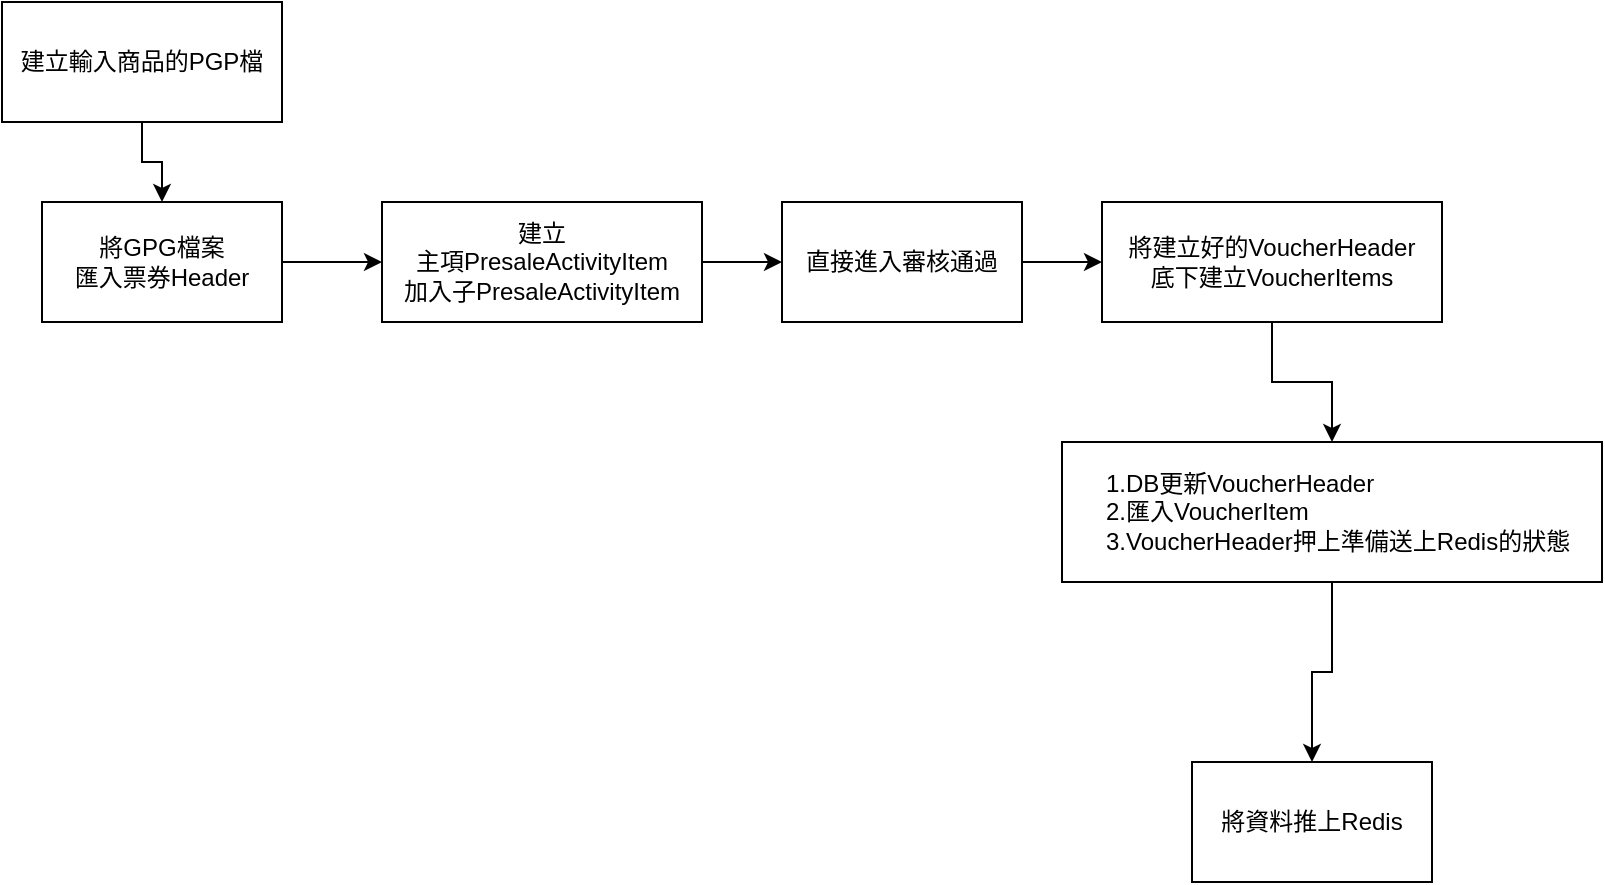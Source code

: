 <mxfile version="13.5.1" type="device" pages="4"><diagram id="1SzaX9nIBjuBnuyvA3y3" name="隨時取活動商品產生"><mxGraphModel dx="1042" dy="567" grid="1" gridSize="10" guides="1" tooltips="1" connect="1" arrows="1" fold="1" page="1" pageScale="1" pageWidth="827" pageHeight="1169" math="0" shadow="0"><root><mxCell id="0"/><mxCell id="1" parent="0"/><mxCell id="Ze1GKvp-nIOk2IPaRzOg-9" style="edgeStyle=orthogonalEdgeStyle;rounded=0;orthogonalLoop=1;jettySize=auto;html=1;exitX=1;exitY=0.5;exitDx=0;exitDy=0;entryX=0;entryY=0.5;entryDx=0;entryDy=0;" edge="1" parent="1" source="Ze1GKvp-nIOk2IPaRzOg-1" target="Ze1GKvp-nIOk2IPaRzOg-2"><mxGeometry relative="1" as="geometry"/></mxCell><mxCell id="Ze1GKvp-nIOk2IPaRzOg-1" value="將GPG檔案&lt;br&gt;匯入票券Header" style="rounded=0;whiteSpace=wrap;html=1;" vertex="1" parent="1"><mxGeometry x="34" y="210" width="120" height="60" as="geometry"/></mxCell><mxCell id="Ze1GKvp-nIOk2IPaRzOg-10" style="edgeStyle=orthogonalEdgeStyle;rounded=0;orthogonalLoop=1;jettySize=auto;html=1;exitX=1;exitY=0.5;exitDx=0;exitDy=0;entryX=0;entryY=0.5;entryDx=0;entryDy=0;" edge="1" parent="1" source="Ze1GKvp-nIOk2IPaRzOg-2" target="Ze1GKvp-nIOk2IPaRzOg-4"><mxGeometry relative="1" as="geometry"/></mxCell><mxCell id="Ze1GKvp-nIOk2IPaRzOg-2" value="建立&lt;br&gt;主項PresaleActivityItem&lt;br&gt;加入子PresaleActivityItem" style="rounded=0;whiteSpace=wrap;html=1;" vertex="1" parent="1"><mxGeometry x="204" y="210" width="160" height="60" as="geometry"/></mxCell><mxCell id="Ze1GKvp-nIOk2IPaRzOg-11" style="edgeStyle=orthogonalEdgeStyle;rounded=0;orthogonalLoop=1;jettySize=auto;html=1;exitX=1;exitY=0.5;exitDx=0;exitDy=0;entryX=0;entryY=0.5;entryDx=0;entryDy=0;" edge="1" parent="1" source="Ze1GKvp-nIOk2IPaRzOg-4" target="Ze1GKvp-nIOk2IPaRzOg-6"><mxGeometry relative="1" as="geometry"/></mxCell><mxCell id="Ze1GKvp-nIOk2IPaRzOg-4" value="直接進入審核通過" style="rounded=0;whiteSpace=wrap;html=1;" vertex="1" parent="1"><mxGeometry x="404" y="210" width="120" height="60" as="geometry"/></mxCell><mxCell id="Ze1GKvp-nIOk2IPaRzOg-17" style="edgeStyle=orthogonalEdgeStyle;rounded=0;orthogonalLoop=1;jettySize=auto;html=1;" edge="1" parent="1" source="Ze1GKvp-nIOk2IPaRzOg-5" target="Ze1GKvp-nIOk2IPaRzOg-1"><mxGeometry relative="1" as="geometry"/></mxCell><mxCell id="Ze1GKvp-nIOk2IPaRzOg-5" value="建立輸入商品的PGP檔" style="rounded=0;whiteSpace=wrap;html=1;" vertex="1" parent="1"><mxGeometry x="14" y="110" width="140" height="60" as="geometry"/></mxCell><mxCell id="Ze1GKvp-nIOk2IPaRzOg-15" style="edgeStyle=orthogonalEdgeStyle;rounded=0;orthogonalLoop=1;jettySize=auto;html=1;" edge="1" parent="1" source="Ze1GKvp-nIOk2IPaRzOg-6" target="Ze1GKvp-nIOk2IPaRzOg-13"><mxGeometry relative="1" as="geometry"/></mxCell><mxCell id="Ze1GKvp-nIOk2IPaRzOg-6" value="將建立好的VoucherHeader&lt;br&gt;底下建立VoucherItems" style="rounded=0;whiteSpace=wrap;html=1;" vertex="1" parent="1"><mxGeometry x="564" y="210" width="170" height="60" as="geometry"/></mxCell><mxCell id="Ze1GKvp-nIOk2IPaRzOg-16" style="edgeStyle=orthogonalEdgeStyle;rounded=0;orthogonalLoop=1;jettySize=auto;html=1;" edge="1" parent="1" source="Ze1GKvp-nIOk2IPaRzOg-13" target="Ze1GKvp-nIOk2IPaRzOg-14"><mxGeometry relative="1" as="geometry"/></mxCell><mxCell id="Ze1GKvp-nIOk2IPaRzOg-13" value="&amp;nbsp; &amp;nbsp; &amp;nbsp; 1.DB更新VoucherHeader&lt;br&gt;&amp;nbsp; &amp;nbsp; &amp;nbsp; 2.匯入VoucherItem&lt;br&gt;&amp;nbsp; &amp;nbsp; &amp;nbsp; 3.VoucherHeader押上準備送上Redis的狀態" style="rounded=0;whiteSpace=wrap;html=1;align=left;" vertex="1" parent="1"><mxGeometry x="544" y="330" width="270" height="70" as="geometry"/></mxCell><mxCell id="Ze1GKvp-nIOk2IPaRzOg-14" value="將資料推上Redis" style="rounded=0;whiteSpace=wrap;html=1;align=center;" vertex="1" parent="1"><mxGeometry x="609" y="490" width="120" height="60" as="geometry"/></mxCell></root></mxGraphModel></diagram><diagram id="AufZudsbRqYAJuP8TmAi" name="線上銷售交易_隨機產生銷售資訊"><mxGraphModel dx="2605" dy="967" grid="1" gridSize="10" guides="1" tooltips="1" connect="1" arrows="1" fold="1" page="1" pageScale="1" pageWidth="827" pageHeight="1169" math="0" shadow="0"><root><mxCell id="xX2Ly42gbP0YR55WBKbz-0"/><mxCell id="xX2Ly42gbP0YR55WBKbz-1" parent="xX2Ly42gbP0YR55WBKbz-0"/><mxCell id="WzC1R6QLhb-AXEtql_RR-9" value="" style="rounded=0;whiteSpace=wrap;html=1;align=left;strokeColor=#ae4132;fillColor=#8A7875;" vertex="1" parent="xX2Ly42gbP0YR55WBKbz-1"><mxGeometry x="200" y="150" width="660" height="800" as="geometry"/></mxCell><mxCell id="B_goJ3hFSn4gIR99nCts-19" value="" style="rounded=0;whiteSpace=wrap;html=1;align=left;verticalAlign=middle;fillColor=#647687;strokeColor=#314354;fontColor=#ffffff;" vertex="1" parent="xX2Ly42gbP0YR55WBKbz-1"><mxGeometry x="-760" y="180" width="930" height="710" as="geometry"/></mxCell><mxCell id="DLPSv3G1vGuhAfxN0anP-1" style="edgeStyle=orthogonalEdgeStyle;rounded=0;orthogonalLoop=1;jettySize=auto;html=1;" edge="1" parent="xX2Ly42gbP0YR55WBKbz-1" source="qQbM68vhzI3b3CKDTT-B-0" target="DLPSv3G1vGuhAfxN0anP-0"><mxGeometry relative="1" as="geometry"><Array as="points"><mxPoint x="-550" y="200"/><mxPoint x="-395" y="200"/></Array></mxGeometry></mxCell><mxCell id="qQbM68vhzI3b3CKDTT-B-0" value="建立&amp;nbsp;ExchangePresaleApiModel&lt;br&gt;" style="rounded=0;whiteSpace=wrap;html=1;align=center;" vertex="1" parent="xX2Ly42gbP0YR55WBKbz-1"><mxGeometry x="-650" y="80" width="200" height="40" as="geometry"/></mxCell><mxCell id="qQbM68vhzI3b3CKDTT-B-1" value="ShoppingCartPaymentFrontApiModel" style="rounded=0;whiteSpace=wrap;html=1;align=center;" vertex="1" parent="xX2Ly42gbP0YR55WBKbz-1"><mxGeometry x="-425" y="50" width="210" height="30" as="geometry"/></mxCell><mxCell id="qQbM68vhzI3b3CKDTT-B-2" value="" style="endArrow=none;html=1;entryX=1;entryY=0.5;entryDx=0;entryDy=0;exitX=0.5;exitY=1;exitDx=0;exitDy=0;" edge="1" parent="xX2Ly42gbP0YR55WBKbz-1" source="qQbM68vhzI3b3CKDTT-B-1" target="qQbM68vhzI3b3CKDTT-B-0"><mxGeometry width="50" height="50" relative="1" as="geometry"><mxPoint x="-300" y="490" as="sourcePoint"/><mxPoint x="-250" y="440" as="targetPoint"/><Array as="points"><mxPoint x="-325" y="100"/></Array></mxGeometry></mxCell><mxCell id="B_goJ3hFSn4gIR99nCts-9" style="edgeStyle=orthogonalEdgeStyle;rounded=0;orthogonalLoop=1;jettySize=auto;html=1;entryX=0.5;entryY=0;entryDx=0;entryDy=0;" edge="1" parent="xX2Ly42gbP0YR55WBKbz-1" source="DLPSv3G1vGuhAfxN0anP-0" target="B_goJ3hFSn4gIR99nCts-2"><mxGeometry relative="1" as="geometry"><Array as="points"><mxPoint x="-394" y="400"/><mxPoint x="-520" y="400"/></Array></mxGeometry></mxCell><mxCell id="DLPSv3G1vGuhAfxN0anP-0" value="&lt;ol&gt;&lt;li&gt;&lt;span&gt;CreateShoppingCart =&amp;gt;&lt;/span&gt;&lt;/li&gt;&lt;ul&gt;&lt;li&gt;&lt;span&gt;ShoppingCart 建立&lt;/span&gt;&lt;/li&gt;&lt;li&gt;&lt;span&gt;ShoppingCart 底下取得ActivityItem寫入 PresaleTrade 建立&lt;/span&gt;&lt;/li&gt;&lt;/ul&gt;&lt;li&gt;&lt;span&gt;BookingShoppingCart =&amp;gt;&lt;/span&gt;&lt;/li&gt;&lt;ul&gt;&lt;li&gt;&lt;span&gt;BookingTrade =&amp;gt; 再Redis上預約Trade&lt;/span&gt;&lt;/li&gt;&lt;li&gt;&lt;strike&gt;&lt;span&gt;BatchRollBackBookingVouchers =&amp;gt; 預約成功後，扣除相對應的庫存數量&lt;/span&gt;&amp;nbsp;&amp;nbsp;&lt;/strike&gt;&lt;/li&gt;&lt;/ul&gt;&lt;/ol&gt;" style="rounded=0;whiteSpace=wrap;html=1;align=left;" vertex="1" parent="xX2Ly42gbP0YR55WBKbz-1"><mxGeometry x="-650" y="250" width="510" height="120" as="geometry"/></mxCell><mxCell id="B_goJ3hFSn4gIR99nCts-2" value="點數類型&lt;br&gt;PointType.OpenPoint" style="rhombus;whiteSpace=wrap;html=1;align=center;" vertex="1" parent="xX2Ly42gbP0YR55WBKbz-1"><mxGeometry x="-620" y="460" width="200" height="80" as="geometry"/></mxCell><mxCell id="WzC1R6QLhb-AXEtql_RR-22" style="edgeStyle=orthogonalEdgeStyle;rounded=0;orthogonalLoop=1;jettySize=auto;html=1;strokeWidth=1;fontColor=#F6FF78;" edge="1" parent="xX2Ly42gbP0YR55WBKbz-1" source="B_goJ3hFSn4gIR99nCts-3" target="B_goJ3hFSn4gIR99nCts-13"><mxGeometry relative="1" as="geometry"><Array as="points"><mxPoint x="-391" y="920"/><mxPoint x="-125" y="920"/></Array></mxGeometry></mxCell><mxCell id="B_goJ3hFSn4gIR99nCts-3" value="&lt;font color=&quot;#ff8000&quot;&gt;&lt;b&gt;&lt;u&gt;&lt;span&gt;&amp;nbsp; &amp;nbsp; 純點支付&lt;/span&gt;&lt;br&gt;&lt;/u&gt;&lt;/b&gt;&lt;/font&gt;&lt;ol&gt;&lt;li&gt;&lt;span&gt;BookingPoint =&amp;gt;&amp;nbsp;純點_建立線上支付訂單&amp;nbsp;&amp;nbsp;&lt;/span&gt;&lt;/li&gt;&lt;/ol&gt;&lt;ul&gt;&lt;ul&gt;&lt;li&gt;&lt;span&gt;DeductPoint&lt;/span&gt;&lt;span&gt;往OLTP通知扣點&lt;/span&gt;&lt;/li&gt;&lt;li&gt;&lt;span&gt;WriteToRedis寫入shoppingCartHeader&lt;br&gt;&lt;/span&gt;&lt;/li&gt;&lt;li&gt;CalculateShowStock =&amp;gt; 扣除顯示用庫存量&lt;/li&gt;&lt;/ul&gt;&lt;/ul&gt;&lt;b&gt;&lt;u&gt;&lt;font color=&quot;#ff8000&quot;&gt;&lt;span&gt;&amp;nbsp; &amp;nbsp; 純點 確認支付&lt;/span&gt;&lt;br&gt;&lt;/font&gt;&lt;/u&gt;&lt;/b&gt;&lt;ol&gt;&lt;li&gt;PresaleCheckoutProcessForPoint =&amp;gt;&amp;nbsp;&lt;/li&gt;&lt;ul&gt;&lt;li&gt;&lt;span&gt;CheckoutShoppingCartForPoint =&amp;gt;&amp;nbsp;&lt;/span&gt;&lt;/li&gt;&lt;ul&gt;&lt;li&gt;&lt;span&gt;SetShoppingCartHeader =&amp;gt; 鎖定Header&lt;/span&gt;&lt;/li&gt;&lt;li&gt;&lt;span&gt;WriteToQueue =&amp;gt; ShoppingCart寫入Queue&lt;/span&gt;&lt;/li&gt;&lt;/ul&gt;&lt;li&gt;CommittedShoppingCart =&amp;gt; 確認入帳寫入Redis&lt;br&gt;&lt;/li&gt;&lt;/ul&gt;&lt;/ol&gt;" style="rounded=0;whiteSpace=wrap;html=1;align=left;" vertex="1" parent="xX2Ly42gbP0YR55WBKbz-1"><mxGeometry x="-623.75" y="640" width="437.5" height="230" as="geometry"/></mxCell><mxCell id="WzC1R6QLhb-AXEtql_RR-19" style="edgeStyle=orthogonalEdgeStyle;rounded=0;orthogonalLoop=1;jettySize=auto;html=1;strokeWidth=1;fontColor=#F6FF78;" edge="1" parent="xX2Ly42gbP0YR55WBKbz-1" source="B_goJ3hFSn4gIR99nCts-4" target="WzC1R6QLhb-AXEtql_RR-18"><mxGeometry relative="1" as="geometry"/></mxCell><mxCell id="B_goJ3hFSn4gIR99nCts-4" value="&lt;font style=&quot;font-size: 12px&quot; color=&quot;#ff8000&quot;&gt;&lt;b&gt;&lt;u&gt;&amp;nbsp; &amp;nbsp; 純金/點抵金支付(先預約交易，等待確認)&lt;br&gt;&lt;/u&gt;&lt;/b&gt;&lt;/font&gt;&lt;ol&gt;&lt;li&gt;BookingPaymentURL =&amp;gt; 通知XXX 回傳結果(GetPaymentUrlResponse)&lt;/li&gt;&lt;ul style=&quot;font-size: 13px&quot;&gt;&lt;li&gt;&lt;span&gt;WriteToRedis =&amp;gt; 寫入交易結果至Redis&lt;/span&gt;&lt;/li&gt;&lt;li&gt;&lt;span&gt;CalculateShowStock =&amp;gt; 扣除顯示用庫存量&lt;/span&gt;&lt;/li&gt;&lt;/ul&gt;&lt;/ol&gt;" style="rounded=0;whiteSpace=wrap;html=1;align=left;" vertex="1" parent="xX2Ly42gbP0YR55WBKbz-1"><mxGeometry x="-320" y="455" width="455" height="90" as="geometry"/></mxCell><mxCell id="WzC1R6QLhb-AXEtql_RR-14" style="edgeStyle=orthogonalEdgeStyle;rounded=0;orthogonalLoop=1;jettySize=auto;html=1;strokeWidth=1;fontColor=#F6FF78;" edge="1" parent="xX2Ly42gbP0YR55WBKbz-1" source="B_goJ3hFSn4gIR99nCts-5" target="B_goJ3hFSn4gIR99nCts-3"><mxGeometry relative="1" as="geometry"/></mxCell><mxCell id="B_goJ3hFSn4gIR99nCts-5" value="Y" style="text;html=1;strokeColor=none;fillColor=none;align=center;verticalAlign=middle;whiteSpace=wrap;rounded=0;" vertex="1" parent="xX2Ly42gbP0YR55WBKbz-1"><mxGeometry x="-535" y="540" width="30" height="20" as="geometry"/></mxCell><mxCell id="WzC1R6QLhb-AXEtql_RR-12" style="edgeStyle=orthogonalEdgeStyle;rounded=0;orthogonalLoop=1;jettySize=auto;html=1;strokeWidth=1;fontColor=#F6FF78;" edge="1" parent="xX2Ly42gbP0YR55WBKbz-1" source="B_goJ3hFSn4gIR99nCts-7" target="B_goJ3hFSn4gIR99nCts-4"><mxGeometry relative="1" as="geometry"/></mxCell><mxCell id="B_goJ3hFSn4gIR99nCts-7" value="N" style="text;html=1;strokeColor=none;fillColor=none;align=center;verticalAlign=middle;whiteSpace=wrap;rounded=0;" vertex="1" parent="xX2Ly42gbP0YR55WBKbz-1"><mxGeometry x="-425" y="485" width="40" height="30" as="geometry"/></mxCell><mxCell id="cqYWd6z-umJb17S2yI9L-18" style="edgeStyle=orthogonalEdgeStyle;rounded=0;orthogonalLoop=1;jettySize=auto;html=1;fontColor=#E6E6E6;" edge="1" parent="xX2Ly42gbP0YR55WBKbz-1" source="B_goJ3hFSn4gIR99nCts-13" target="B_goJ3hFSn4gIR99nCts-15"><mxGeometry relative="1" as="geometry"/></mxCell><mxCell id="B_goJ3hFSn4gIR99nCts-13" value="&lt;div&gt;&amp;nbsp; &amp;nbsp;/// 業務行為陳述如下 :&lt;/div&gt;&lt;div&gt;&amp;nbsp; &amp;nbsp; &amp;nbsp; &amp;nbsp; /// (1). 拉下成功交易資訊。&lt;/div&gt;&lt;div&gt;&amp;nbsp; &amp;nbsp; &amp;nbsp; &amp;nbsp; /// (2). 轉拋帳務Queue。&lt;/div&gt;&lt;div&gt;&amp;nbsp; &amp;nbsp; &amp;nbsp; &amp;nbsp; /// (3). 依據成功交易資訊 , 寫入票冊與票券 , 並刪除Redis上的。&lt;/div&gt;&lt;div&gt;&amp;nbsp; &amp;nbsp; &amp;nbsp; &amp;nbsp; /// (4). 更新會員最終交易時間 (APP上需顯示)。&lt;/div&gt;" style="rounded=0;whiteSpace=wrap;html=1;align=left;" vertex="1" parent="xX2Ly42gbP0YR55WBKbz-1"><mxGeometry x="-310" y="1000" width="370" height="90" as="geometry"/></mxCell><mxCell id="B_goJ3hFSn4gIR99nCts-15" value="&lt;div&gt;&amp;nbsp; &amp;nbsp; &amp;nbsp; &amp;nbsp; /// 業務行為陳述如下 :&lt;/div&gt;&lt;div&gt;&amp;nbsp; &amp;nbsp; &amp;nbsp; &amp;nbsp; /// (1). 拉下成功交易資訊。&lt;/div&gt;&lt;div&gt;&amp;nbsp; &amp;nbsp; &amp;nbsp; &amp;nbsp; /// (2). 依據銷售資訊 , 寫入TABLE&lt;/div&gt;&lt;div&gt;&amp;nbsp; &amp;nbsp; &amp;nbsp; &amp;nbsp; ///&amp;nbsp; &amp;nbsp; &amp;nbsp; -- 新增 ShoppingCart (購物車)&lt;/div&gt;&lt;div&gt;&amp;nbsp; &amp;nbsp; &amp;nbsp; &amp;nbsp; ///&amp;nbsp; &amp;nbsp; &amp;nbsp; -- 新增 PresaleTrade (交易資訊)&lt;/div&gt;&lt;div&gt;&amp;nbsp; &amp;nbsp; &amp;nbsp; &amp;nbsp; ///&amp;nbsp; &amp;nbsp; &amp;nbsp; -- 新增 Transaction (交易歷程)&lt;/div&gt;&lt;div&gt;&amp;nbsp; &amp;nbsp; &amp;nbsp; &amp;nbsp; /// (3). 將帳務資訊整理過後 , 寫入帳務TABLE (待定)&lt;/div&gt;" style="rounded=0;whiteSpace=wrap;html=1;align=left;" vertex="1" parent="xX2Ly42gbP0YR55WBKbz-1"><mxGeometry x="250" y="990" width="310" height="110" as="geometry"/></mxCell><mxCell id="B_goJ3hFSn4gIR99nCts-20" value="建立訂單支付流程Exchange" style="text;strokeColor=none;fillColor=none;html=1;fontSize=24;fontStyle=1;verticalAlign=middle;align=center;fontColor=#33FF33;" vertex="1" parent="xX2Ly42gbP0YR55WBKbz-1"><mxGeometry x="-665" y="200" width="160" height="40" as="geometry"/></mxCell><mxCell id="cqYWd6z-umJb17S2yI9L-10" value="&lt;font color=&quot;#ff3030&quot;&gt;Redis&lt;/font&gt;&amp;nbsp;BookingVouchers 控量&lt;br&gt;&lt;ol&gt;&lt;li&gt;&lt;span&gt;交易用Redis = Trade 6&lt;/span&gt;&lt;/li&gt;&lt;/ol&gt;&lt;ul&gt;&lt;li&gt;&lt;span&gt;$&quot;actbk&quot; + $&quot;:{TransferStr(activityItemCode)}&quot; +&amp;nbsp; $&quot;:exT{TransferStr(exchangeType)}&quot;)&lt;/span&gt;&lt;/li&gt;&lt;li&gt;&lt;span&gt;$&quot;actbk&quot; + $&quot;:{TransferStr(activityItemCode)}&quot; + $&quot;:mid&quot;)&lt;/span&gt;&lt;/li&gt;&lt;/ul&gt;" style="rounded=0;whiteSpace=wrap;html=1;fontColor=#E6E6E6;align=left;" vertex="1" parent="xX2Ly42gbP0YR55WBKbz-1"><mxGeometry x="260" y="230" width="520" height="100" as="geometry"/></mxCell><mxCell id="cqYWd6z-umJb17S2yI9L-12" value="&lt;font color=&quot;#ff8000&quot;&gt;&lt;b&gt;&lt;u&gt;純點&lt;br&gt;&lt;/u&gt;&lt;/b&gt;&lt;/font&gt;&lt;font color=&quot;#ff3030&quot;&gt;Redis&lt;/font&gt;&amp;nbsp;SetShoppingCartHeader&lt;br&gt;&lt;ol&gt;&lt;li&gt;檢查ShoppingCartHeader寫入Redis，鎖定交易狀態&lt;/li&gt;&lt;/ol&gt;&lt;font color=&quot;#ff3030&quot;&gt;Queue&amp;nbsp;&lt;/font&gt;=&amp;gt; 上傳物件 (ShoppingCart) 待寫入DB&lt;br&gt;&lt;font color=&quot;#ff3030&quot;&gt;&lt;br&gt;Redis&lt;/font&gt;&amp;nbsp;PopulateRealtimeVouchers APP顯示 票券&lt;br&gt;&lt;ol&gt;&lt;li&gt;寫入預發票冊 MemberPresaleDB =&amp;gt; Connection(10);&lt;br&gt;&lt;/li&gt;&lt;/ol&gt;&lt;ul&gt;&lt;li&gt;$@&quot;tvs:{mid}&lt;/li&gt;&lt;li&gt;$@&quot;vs:{transactionID}&quot;&lt;/li&gt;&lt;/ul&gt;" style="rounded=0;whiteSpace=wrap;html=1;fontColor=#E6E6E6;align=left;" vertex="1" parent="xX2Ly42gbP0YR55WBKbz-1"><mxGeometry x="260" y="635" width="520" height="230" as="geometry"/></mxCell><mxCell id="cqYWd6z-umJb17S2yI9L-14" value="" style="endArrow=classic;html=1;fontColor=#E6E6E6;entryX=0;entryY=0.5;entryDx=0;entryDy=0;exitX=1;exitY=0.5;exitDx=0;exitDy=0;fillColor=#f0a30a;strokeWidth=4;strokeColor=#33FF33;" edge="1" parent="xX2Ly42gbP0YR55WBKbz-1" source="DLPSv3G1vGuhAfxN0anP-0" target="cqYWd6z-umJb17S2yI9L-10"><mxGeometry width="50" height="50" relative="1" as="geometry"><mxPoint x="-20" y="370" as="sourcePoint"/><mxPoint x="30" y="320" as="targetPoint"/></mxGeometry></mxCell><mxCell id="cqYWd6z-umJb17S2yI9L-15" value="&lt;b style=&quot;color: rgb(255 , 128 , 0)&quot;&gt;&lt;u&gt;純金/點抵金&lt;/u&gt;&lt;/b&gt;&lt;font color=&quot;#ff3030&quot;&gt;&lt;br&gt;Redis&lt;/font&gt;&amp;nbsp;BookingPaymentURL 暫時交易&lt;br&gt;&lt;ol&gt;&lt;li&gt;&lt;span&gt;預售線下交易DB = &amp;gt; PresaleTradeDB =&amp;gt; 0;&lt;/span&gt;&lt;/li&gt;&lt;/ol&gt;&lt;ul&gt;&lt;li&gt;HeaderKey&lt;br&gt;&lt;/li&gt;&lt;li&gt;ShoppingCart&lt;br&gt;&lt;/li&gt;&lt;/ul&gt;&lt;font color=&quot;#ff3030&quot;&gt;Redis&lt;/font&gt;&lt;span&gt;&amp;nbsp;ChangeStock APP顯示用 數量&lt;br&gt;&lt;ol&gt;&lt;li&gt;&lt;span&gt;庫存數Redis DB StockStarRedisDB =&amp;gt; 1;&lt;/span&gt;&lt;/li&gt;&lt;/ol&gt;&lt;/span&gt;&lt;ul&gt;&lt;li&gt;&lt;span&gt;preQty&lt;/span&gt;&lt;/li&gt;&lt;li&gt;&lt;span&gt;$&quot;{TransferStr(parentCode)}:{TransferStr(actCode)}&quot;&lt;/span&gt;&lt;/li&gt;&lt;/ul&gt;" style="rounded=0;whiteSpace=wrap;html=1;fontColor=#E6E6E6;align=left;" vertex="1" parent="xX2Ly42gbP0YR55WBKbz-1"><mxGeometry x="260" y="377.5" width="520" height="225" as="geometry"/></mxCell><mxCell id="cqYWd6z-umJb17S2yI9L-16" value="" style="endArrow=classic;html=1;fontColor=#E6E6E6;entryX=0;entryY=0.5;entryDx=0;entryDy=0;exitX=1;exitY=0.5;exitDx=0;exitDy=0;fillColor=#f0a30a;strokeWidth=4;strokeColor=#33FF33;" edge="1" parent="xX2Ly42gbP0YR55WBKbz-1" source="B_goJ3hFSn4gIR99nCts-4" target="cqYWd6z-umJb17S2yI9L-15"><mxGeometry width="50" height="50" relative="1" as="geometry"><mxPoint x="-10" y="710" as="sourcePoint"/><mxPoint x="40" y="660" as="targetPoint"/></mxGeometry></mxCell><mxCell id="WzC1R6QLhb-AXEtql_RR-0" value="" style="endArrow=classic;html=1;fontColor=#E6E6E6;exitX=1.008;exitY=0.877;exitDx=0;exitDy=0;entryX=0;entryY=0.5;entryDx=0;entryDy=0;fillColor=#f0a30a;strokeWidth=4;exitPerimeter=0;strokeColor=#33FF33;" edge="1" parent="xX2Ly42gbP0YR55WBKbz-1" source="B_goJ3hFSn4gIR99nCts-3" target="cqYWd6z-umJb17S2yI9L-12"><mxGeometry width="50" height="50" relative="1" as="geometry"><mxPoint x="-130" y="700" as="sourcePoint"/><mxPoint x="-80" y="650" as="targetPoint"/></mxGeometry></mxCell><mxCell id="WzC1R6QLhb-AXEtql_RR-10" value="&lt;font style=&quot;font-size: 25px&quot;&gt;Redis/Queue行為&lt;/font&gt;" style="text;html=1;strokeColor=none;fillColor=none;align=center;verticalAlign=middle;whiteSpace=wrap;rounded=0;fontColor=#33FF33;" vertex="1" parent="xX2Ly42gbP0YR55WBKbz-1"><mxGeometry x="220" y="165" width="200" height="45" as="geometry"/></mxCell><mxCell id="WzC1R6QLhb-AXEtql_RR-21" style="edgeStyle=orthogonalEdgeStyle;rounded=0;orthogonalLoop=1;jettySize=auto;html=1;strokeWidth=1;fontColor=#F6FF78;" edge="1" parent="xX2Ly42gbP0YR55WBKbz-1" source="WzC1R6QLhb-AXEtql_RR-18" target="B_goJ3hFSn4gIR99nCts-13"><mxGeometry relative="1" as="geometry"><Array as="points"><mxPoint y="920"/><mxPoint x="-125" y="920"/></Array></mxGeometry></mxCell><mxCell id="WzC1R6QLhb-AXEtql_RR-18" value="&lt;font color=&quot;#ff8000&quot;&gt;&lt;b&gt;&lt;u&gt;&amp;nbsp; &amp;nbsp; 純金/點抵金 確認支付&lt;br&gt;&lt;/u&gt;&lt;/b&gt;&lt;/font&gt;&lt;span&gt;&lt;font color=&quot;#ff8000&quot;&gt;&lt;b&gt;&lt;u&gt;&lt;br&gt;&lt;/u&gt;&lt;/b&gt;&lt;/font&gt;PresaleCheckoutProcessForCash&lt;/span&gt;&lt;br&gt;&lt;ul&gt;&lt;li&gt;CheckoutShoppingCartForPoint =&amp;gt;&amp;nbsp;&lt;/li&gt;&lt;ul&gt;&lt;li&gt;SetShoppingCartHeader =&amp;gt; 鎖定Header&lt;/li&gt;&lt;li&gt;WriteToQueue =&amp;gt; ShoppingCart寫入Queue&lt;/li&gt;&lt;/ul&gt;&lt;/ul&gt;" style="rounded=0;whiteSpace=wrap;html=1;align=left;" vertex="1" parent="xX2Ly42gbP0YR55WBKbz-1"><mxGeometry x="-160" y="640" width="320" height="120" as="geometry"/></mxCell><mxCell id="WzC1R6QLhb-AXEtql_RR-20" value="" style="endArrow=classic;html=1;fontColor=#E6E6E6;exitX=1;exitY=0.5;exitDx=0;exitDy=0;entryX=0;entryY=0.5;entryDx=0;entryDy=0;fillColor=#f0a30a;strokeWidth=4;strokeColor=#33FF33;" edge="1" parent="xX2Ly42gbP0YR55WBKbz-1" source="WzC1R6QLhb-AXEtql_RR-18" target="cqYWd6z-umJb17S2yI9L-12"><mxGeometry width="50" height="50" relative="1" as="geometry"><mxPoint x="-162.5" y="768.125" as="sourcePoint"/><mxPoint x="270" y="760" as="targetPoint"/></mxGeometry></mxCell></root></mxGraphModel></diagram><diagram id="aJ5D3CIO6TofN8vcagRY" name="銷售(隨時取線上)"><mxGraphModel dx="1422" dy="822" grid="1" gridSize="10" guides="1" tooltips="1" connect="1" arrows="1" fold="1" page="1" pageScale="1" pageWidth="827" pageHeight="1169" math="0" shadow="0"><root><mxCell id="A28eCZ0Ok5f8OuHHHIxv-0"/><mxCell id="A28eCZ0Ok5f8OuHHHIxv-1" parent="A28eCZ0Ok5f8OuHHHIxv-0"/><mxCell id="PG9NgELNE2ImSjPxKgSc-3" style="edgeStyle=orthogonalEdgeStyle;rounded=0;orthogonalLoop=1;jettySize=auto;html=1;" edge="1" parent="A28eCZ0Ok5f8OuHHHIxv-1" source="PG9NgELNE2ImSjPxKgSc-0" target="PG9NgELNE2ImSjPxKgSc-1"><mxGeometry relative="1" as="geometry"/></mxCell><mxCell id="PG9NgELNE2ImSjPxKgSc-0" value="建立&amp;nbsp;ExchangePresaleApiModel&lt;br&gt;" style="rounded=0;whiteSpace=wrap;html=1;align=center;" vertex="1" parent="A28eCZ0Ok5f8OuHHHIxv-1"><mxGeometry x="40" y="40" width="190" height="40" as="geometry"/></mxCell><mxCell id="PG9NgELNE2ImSjPxKgSc-5" style="edgeStyle=orthogonalEdgeStyle;rounded=0;orthogonalLoop=1;jettySize=auto;html=1;" edge="1" parent="A28eCZ0Ok5f8OuHHHIxv-1" source="PG9NgELNE2ImSjPxKgSc-1" target="PG9NgELNE2ImSjPxKgSc-11"><mxGeometry relative="1" as="geometry"><mxPoint x="335" y="240" as="targetPoint"/></mxGeometry></mxCell><mxCell id="PG9NgELNE2ImSjPxKgSc-1" value="ShoppingCart&amp;nbsp; 檢查&lt;br&gt;ShoppingCart 建立&lt;br&gt;預約住ShoppingCart" style="rounded=0;whiteSpace=wrap;html=1;align=center;" vertex="1" parent="A28eCZ0Ok5f8OuHHHIxv-1"><mxGeometry x="40" y="160" width="160" height="60" as="geometry"/></mxCell><mxCell id="PG9NgELNE2ImSjPxKgSc-13" style="edgeStyle=orthogonalEdgeStyle;rounded=0;orthogonalLoop=1;jettySize=auto;html=1;" edge="1" parent="A28eCZ0Ok5f8OuHHHIxv-1" source="PG9NgELNE2ImSjPxKgSc-16" target="PG9NgELNE2ImSjPxKgSc-12"><mxGeometry relative="1" as="geometry"/></mxCell><mxCell id="PG9NgELNE2ImSjPxKgSc-15" style="edgeStyle=orthogonalEdgeStyle;rounded=0;orthogonalLoop=1;jettySize=auto;html=1;" edge="1" parent="A28eCZ0Ok5f8OuHHHIxv-1" source="PG9NgELNE2ImSjPxKgSc-21" target="PG9NgELNE2ImSjPxKgSc-14"><mxGeometry relative="1" as="geometry"/></mxCell><mxCell id="PG9NgELNE2ImSjPxKgSc-11" value="點數類型&lt;br&gt;PointType.OpenPoint" style="rhombus;whiteSpace=wrap;html=1;align=center;" vertex="1" parent="A28eCZ0Ok5f8OuHHHIxv-1"><mxGeometry x="280" y="200" width="200" height="80" as="geometry"/></mxCell><mxCell id="PG9NgELNE2ImSjPxKgSc-12" value="純點支付" style="rounded=0;whiteSpace=wrap;html=1;align=center;" vertex="1" parent="A28eCZ0Ok5f8OuHHHIxv-1"><mxGeometry x="560" y="210" width="120" height="60" as="geometry"/></mxCell><mxCell id="PG9NgELNE2ImSjPxKgSc-14" value="純金支付" style="rounded=0;whiteSpace=wrap;html=1;align=center;" vertex="1" parent="A28eCZ0Ok5f8OuHHHIxv-1"><mxGeometry x="320" y="360" width="120" height="60" as="geometry"/></mxCell><mxCell id="PG9NgELNE2ImSjPxKgSc-16" value="Y" style="text;html=1;strokeColor=none;fillColor=none;align=center;verticalAlign=middle;whiteSpace=wrap;rounded=0;" vertex="1" parent="A28eCZ0Ok5f8OuHHHIxv-1"><mxGeometry x="500" y="230" width="40" height="20" as="geometry"/></mxCell><mxCell id="PG9NgELNE2ImSjPxKgSc-22" style="edgeStyle=orthogonalEdgeStyle;rounded=0;orthogonalLoop=1;jettySize=auto;html=1;" edge="1" parent="A28eCZ0Ok5f8OuHHHIxv-1" source="PG9NgELNE2ImSjPxKgSc-11" target="PG9NgELNE2ImSjPxKgSc-16"><mxGeometry relative="1" as="geometry"><mxPoint x="480" y="240" as="sourcePoint"/><mxPoint x="610" y="330" as="targetPoint"/></mxGeometry></mxCell><mxCell id="PG9NgELNE2ImSjPxKgSc-21" value="N" style="text;html=1;strokeColor=none;fillColor=none;align=center;verticalAlign=middle;whiteSpace=wrap;rounded=0;" vertex="1" parent="A28eCZ0Ok5f8OuHHHIxv-1"><mxGeometry x="360" y="310" width="40" height="20" as="geometry"/></mxCell><mxCell id="PG9NgELNE2ImSjPxKgSc-23" style="edgeStyle=orthogonalEdgeStyle;rounded=0;orthogonalLoop=1;jettySize=auto;html=1;" edge="1" parent="A28eCZ0Ok5f8OuHHHIxv-1" source="PG9NgELNE2ImSjPxKgSc-11" target="PG9NgELNE2ImSjPxKgSc-21"><mxGeometry relative="1" as="geometry"><mxPoint x="380" y="280" as="sourcePoint"/><mxPoint x="370" y="350" as="targetPoint"/></mxGeometry></mxCell></root></mxGraphModel></diagram><diagram id="MaH4zsfqM7pHkPcoVSS1" name="銷售(隨時取線下)"><mxGraphModel dx="1422" dy="822" grid="1" gridSize="10" guides="1" tooltips="1" connect="1" arrows="1" fold="1" page="1" pageScale="1" pageWidth="827" pageHeight="1169" math="0" shadow="0"><root><mxCell id="PmLsWMbuDYmaPX0Y3AXT-0"/><mxCell id="PmLsWMbuDYmaPX0Y3AXT-1" parent="PmLsWMbuDYmaPX0Y3AXT-0"/></root></mxGraphModel></diagram></mxfile>